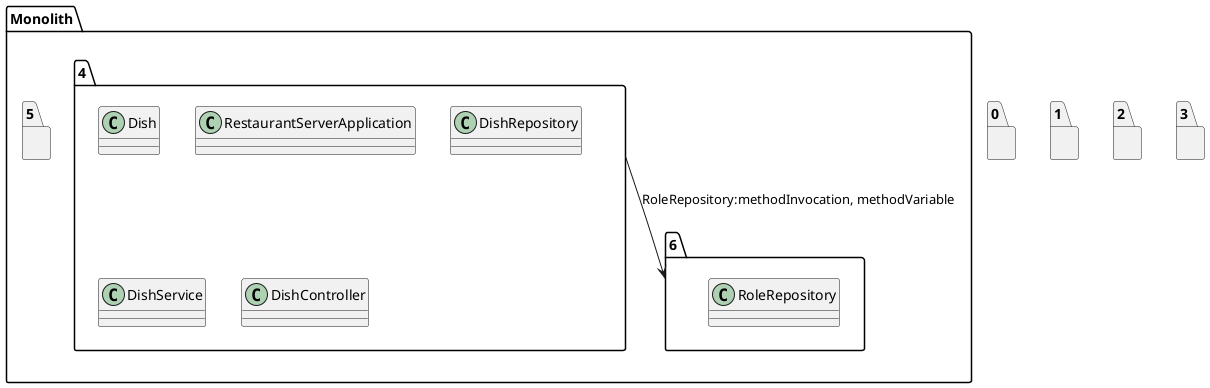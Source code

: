 @startuml
package "Monolith" {
package "4"{
class Dish
class RestaurantServerApplication
class DishRepository
class DishService
class DishController
}
package "5"{
}
package "6"{
class RoleRepository
}
}
package "0"{
}
package "1"{
}
package "2"{
}
package "3"{
}
"4"-->"6":RoleRepository:methodInvocation, methodVariable
@enduml